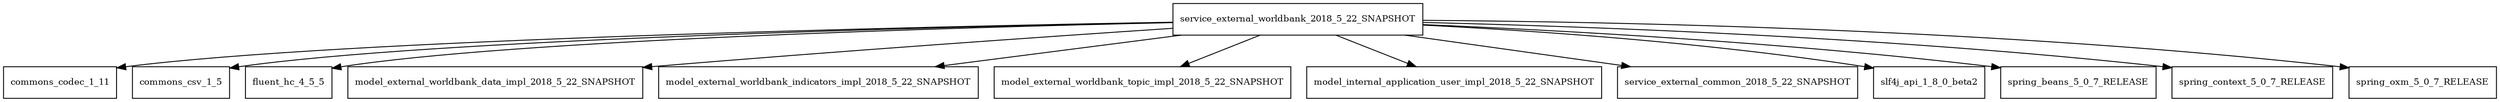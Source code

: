 digraph service_external_worldbank_2018_5_22_SNAPSHOT_dependencies {
  node [shape = box, fontsize=10.0];
  service_external_worldbank_2018_5_22_SNAPSHOT -> commons_codec_1_11;
  service_external_worldbank_2018_5_22_SNAPSHOT -> commons_csv_1_5;
  service_external_worldbank_2018_5_22_SNAPSHOT -> fluent_hc_4_5_5;
  service_external_worldbank_2018_5_22_SNAPSHOT -> model_external_worldbank_data_impl_2018_5_22_SNAPSHOT;
  service_external_worldbank_2018_5_22_SNAPSHOT -> model_external_worldbank_indicators_impl_2018_5_22_SNAPSHOT;
  service_external_worldbank_2018_5_22_SNAPSHOT -> model_external_worldbank_topic_impl_2018_5_22_SNAPSHOT;
  service_external_worldbank_2018_5_22_SNAPSHOT -> model_internal_application_user_impl_2018_5_22_SNAPSHOT;
  service_external_worldbank_2018_5_22_SNAPSHOT -> service_external_common_2018_5_22_SNAPSHOT;
  service_external_worldbank_2018_5_22_SNAPSHOT -> slf4j_api_1_8_0_beta2;
  service_external_worldbank_2018_5_22_SNAPSHOT -> spring_beans_5_0_7_RELEASE;
  service_external_worldbank_2018_5_22_SNAPSHOT -> spring_context_5_0_7_RELEASE;
  service_external_worldbank_2018_5_22_SNAPSHOT -> spring_oxm_5_0_7_RELEASE;
}
